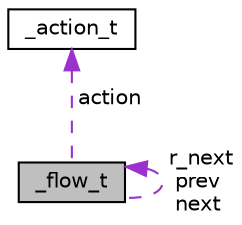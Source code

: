 digraph "_flow_t"
{
  edge [fontname="Helvetica",fontsize="10",labelfontname="Helvetica",labelfontsize="10"];
  node [fontname="Helvetica",fontsize="10",shape=record];
  Node1 [label="_flow_t",height=0.2,width=0.4,color="black", fillcolor="grey75", style="filled", fontcolor="black"];
  Node2 -> Node1 [dir="back",color="darkorchid3",fontsize="10",style="dashed",label=" action" ,fontname="Helvetica"];
  Node2 [label="_action_t",height=0.2,width=0.4,color="black", fillcolor="white", style="filled",URL="$struct__action__t.html",tooltip="The structure of an action. "];
  Node1 -> Node1 [dir="back",color="darkorchid3",fontsize="10",style="dashed",label=" r_next\nprev\nnext" ,fontname="Helvetica"];
}
